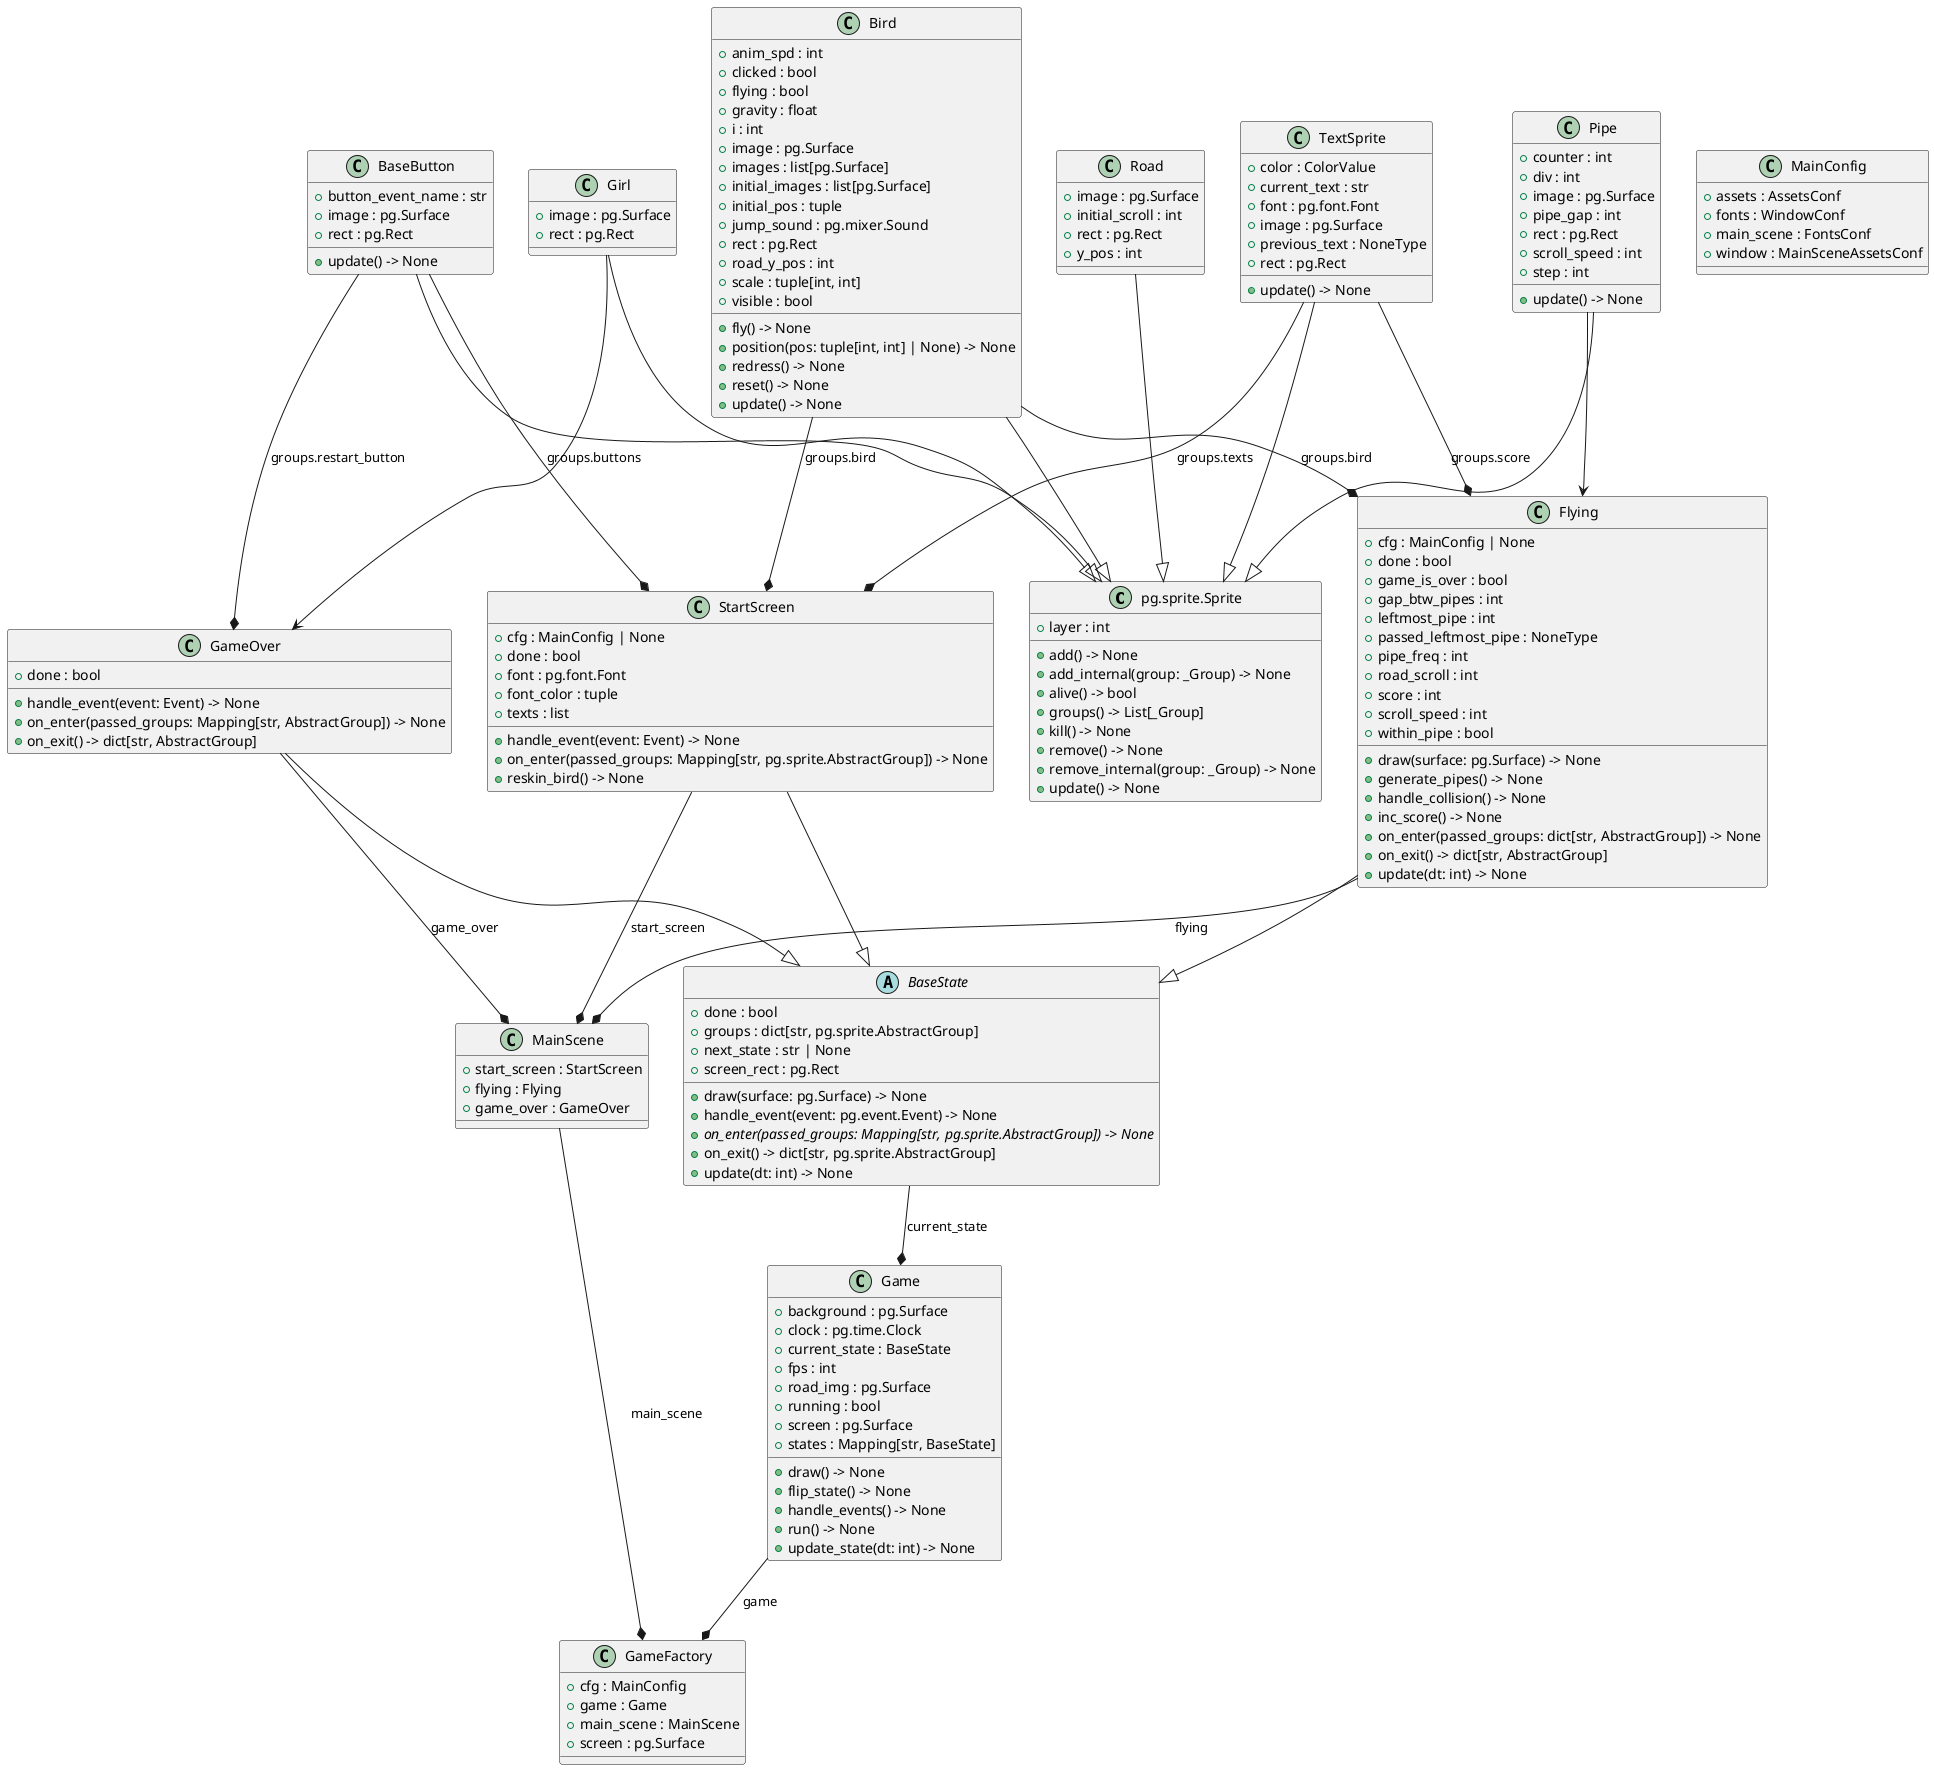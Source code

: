 @startuml classes
set namespaceSeparator none
class "pg.sprite.Sprite" as pg.sprite.Sprite {
  + layer : int
  + add() -> None
  + add_internal(group: _Group) -> None
  + alive() -> bool
  + groups() -> List[_Group]
  + kill() -> None
  + remove() -> None
  + remove_internal(group: _Group) -> None
  + update() -> None
}
' class "AssetsConf" as chilly_bird.configs.AssetsConf {
'   + fonts_path : Path
'   + frames_path : Path
'   + img_path : Path
'   + sound_path : Path
' }
class "BaseButton" as chilly_bird.objects.buttons.BaseButton {
  + button_event_name : str
  + image : pg.Surface
  + rect : pg.Rect
  + update() -> None
}
abstract class "BaseState" as chilly_bird.states.base.BaseState {
  + done : bool
  + groups : dict[str, pg.sprite.AbstractGroup]
  + next_state : str | None
  + screen_rect : pg.Rect
  + draw(surface: pg.Surface) -> None
  + handle_event(event: pg.event.Event) -> None
  + {abstract}on_enter(passed_groups: Mapping[str, pg.sprite.AbstractGroup]) -> None
  + on_exit() -> dict[str, pg.sprite.AbstractGroup]
  + update(dt: int) -> None
}
class "Bird" as chilly_bird.objects.bird.Bird {
  + anim_spd : int
  + clicked : bool
  + flying : bool
  + gravity : float
  + i : int
  + image : pg.Surface
  + images : list[pg.Surface]
  + initial_images : list[pg.Surface]
  + initial_pos : tuple
  + jump_sound : pg.mixer.Sound
  + rect : pg.Rect
  + road_y_pos : int
  + scale : tuple[int, int]
  + visible : bool
  + fly() -> None
  + position(pos: tuple[int, int] | None) -> None
  + redress() -> None
  + reset() -> None
  + update() -> None
}
class "Flying" as chilly_bird.states.flying.Flying {
  + cfg : MainConfig | None
  + done : bool
  + game_is_over : bool
  + gap_btw_pipes : int
  + leftmost_pipe : int
  + passed_leftmost_pipe : NoneType
  + pipe_freq : int
  + road_scroll : int
  + score : int
  + scroll_speed : int
  + within_pipe : bool
  + draw(surface: pg.Surface) -> None
  + generate_pipes() -> None
  + handle_collision() -> None
  + inc_score() -> None
  + on_enter(passed_groups: dict[str, AbstractGroup]) -> None
  + on_exit() -> dict[str, AbstractGroup]
  + update(dt: int) -> None
}
' class "FontsConf" as chilly_bird.configs.FontsConf {
'   + color : tuple[int, int, int]
'   + score_font : Path
'   + score_font_size : int
'   + text_font : Path
'   + text_font_size : int
' }
class "Game" as chilly_bird.game.Game {
  + background : pg.Surface
  + clock : pg.time.Clock
  + current_state : BaseState
  + fps : int
  + road_img : pg.Surface
  + running : bool
  + screen : pg.Surface
  + states : Mapping[str, BaseState]
  + draw() -> None
  + flip_state() -> None
  + handle_events() -> None
  + run() -> None
  + update_state(dt: int) -> None
}
class "GameFactory" as chilly_bird.game_factory.GameFactory {
  + cfg : MainConfig
  + game : Game
  + main_scene : MainScene
  + screen : pg.Surface
}
class "GameOver" as chilly_bird.states.game_over.GameOver {
  + done : bool
  + handle_event(event: Event) -> None
  + on_enter(passed_groups: Mapping[str, AbstractGroup]) -> None
  + on_exit() -> dict[str, AbstractGroup]
}
class "Girl" as chilly_bird.objects.girls.Girl {
  + image : pg.Surface
  + rect : pg.Rect
}
class "MainConfig" as chilly_bird.configs.MainConfig {
  + assets : AssetsConf
  + fonts : WindowConf
  + main_scene : FontsConf
  + window : MainSceneAssetsConf
}
class "MainScene" as chilly_bird.game_factory.MainScene {
  + start_screen : StartScreen
  + flying : Flying
  + game_over : GameOver
}
' class "MainSceneAssetsConf" as chilly_bird.configs.MainSceneAssetsConf {
'   + bg_img : Path
'   + bg_music : Path
'   + bird_aframes : tuple[Path, Path, Path]
'   + bird_jump_sound : Path
'   + bird_size : tuple[int, int]
'   + disappointed_girl_img : Path
'   + pipe_img : Path
'   + redress_button_img : Path
'   + reskin_button_img : Path
'   + restart_button_img : Path
'   + road_texture : Path
'   + start_button_img : Path
' }
class "Pipe" as chilly_bird.objects.pipes.Pipe {
  + counter : int
  + div : int
  + image : pg.Surface
  + pipe_gap : int
  + rect : pg.Rect
  + scroll_speed : int
  + step : int
  + update() -> None
}
class "Road" as chilly_bird.objects.road.Road {
  + image : pg.Surface
  + initial_scroll : int
  + rect : pg.Rect
  + y_pos : int
}
class "StartScreen" as chilly_bird.states.start_screen.StartScreen {
  + cfg : MainConfig | None
  + done : bool
  + font : pg.font.Font
  + font_color : tuple
  + texts : list
  + handle_event(event: Event) -> None
  + on_enter(passed_groups: Mapping[str, pg.sprite.AbstractGroup]) -> None
  + reskin_bird() -> None
}
class "TextSprite" as chilly_bird.objects.textboxes.TextSprite {
  + color : ColorValue
  + current_text : str
  + font : pg.font.Font
  + image : pg.Surface
  + previous_text : NoneType
  + rect : pg.Rect
  + update() -> None
}
' class "WindowConf" as chilly_bird.configs.WindowConf {
'   + caption : str
'   + fps : int
'   + icon_path : Path
'   + screen_height : int
'   + screen_width : int
' }
chilly_bird.objects.pipes.Pipe --|> pg.sprite.Sprite
chilly_bird.objects.buttons.BaseButton --|> pg.sprite.Sprite
chilly_bird.objects.bird.Bird --|> pg.sprite.Sprite
chilly_bird.objects.girls.Girl --|> pg.sprite.Sprite
chilly_bird.objects.textboxes.TextSprite --|> pg.sprite.Sprite
chilly_bird.objects.road.Road --|> pg.sprite.Sprite

chilly_bird.states.flying.Flying --|> chilly_bird.states.base.BaseState
chilly_bird.states.game_over.GameOver --|> chilly_bird.states.base.BaseState
chilly_bird.states.start_screen.StartScreen --|> chilly_bird.states.base.BaseState

' chilly_bird.configs.AssetsConf --* chilly_bird.configs.MainConfig : assets
' chilly_bird.configs.FontsConf --* chilly_bird.configs.MainConfig : fonts
' chilly_bird.configs.MainConfig --* chilly_bird.game_factory.GameFactory : cfg
' chilly_bird.configs.MainSceneAssetsConf --* chilly_bird.configs.MainConfig : main_scene
' chilly_bird.configs.WindowConf --* chilly_bird.configs.MainConfig : window

chilly_bird.game.Game --* chilly_bird.game_factory.GameFactory : game
chilly_bird.game_factory.MainScene --* chilly_bird.game_factory.GameFactory : main_scene

chilly_bird.objects.bird.Bird --* chilly_bird.states.flying.Flying : groups.bird
chilly_bird.objects.bird.Bird --* chilly_bird.states.start_screen.StartScreen : groups.bird
chilly_bird.objects.pipes.Pipe --> chilly_bird.states.flying.Flying
chilly_bird.objects.girls.Girl --> chilly_bird.states.game_over.GameOver
chilly_bird.objects.textboxes.TextSprite --* chilly_bird.states.flying.Flying : groups.score
chilly_bird.objects.textboxes.TextSprite --* chilly_bird.states.start_screen.StartScreen : groups.texts
chilly_bird.objects.buttons.BaseButton --* chilly_bird.states.game_over.GameOver : groups.restart_button
chilly_bird.objects.buttons.BaseButton --* chilly_bird.states.start_screen.StartScreen : groups.buttons

chilly_bird.states.base.BaseState --* chilly_bird.game.Game : current_state
chilly_bird.states.flying.Flying --* chilly_bird.game_factory.MainScene : flying
chilly_bird.states.game_over.GameOver --* chilly_bird.game_factory.MainScene : game_over
chilly_bird.states.start_screen.StartScreen --* chilly_bird.game_factory.MainScene : start_screen
@enduml
